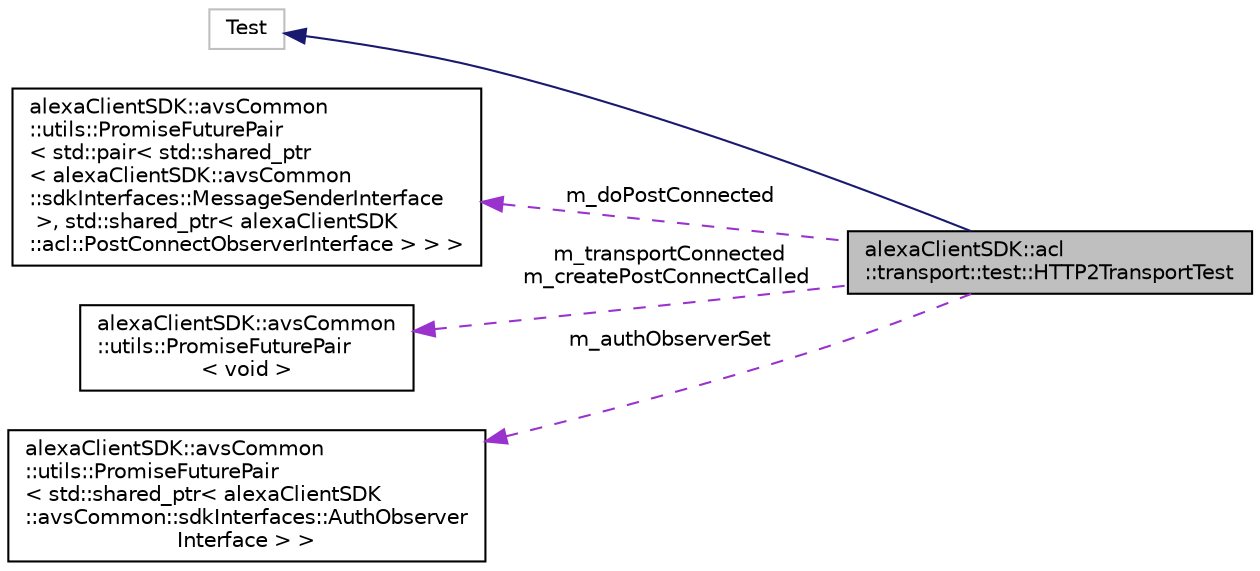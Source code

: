 digraph "alexaClientSDK::acl::transport::test::HTTP2TransportTest"
{
 // LATEX_PDF_SIZE
  edge [fontname="Helvetica",fontsize="10",labelfontname="Helvetica",labelfontsize="10"];
  node [fontname="Helvetica",fontsize="10",shape=record];
  rankdir="LR";
  Node1 [label="alexaClientSDK::acl\l::transport::test::HTTP2TransportTest",height=0.2,width=0.4,color="black", fillcolor="grey75", style="filled", fontcolor="black",tooltip="Test harness for HTTP2Transport class."];
  Node2 -> Node1 [dir="back",color="midnightblue",fontsize="10",style="solid",fontname="Helvetica"];
  Node2 [label="Test",height=0.2,width=0.4,color="grey75", fillcolor="white", style="filled",tooltip=" "];
  Node3 -> Node1 [dir="back",color="darkorchid3",fontsize="10",style="dashed",label=" m_doPostConnected" ,fontname="Helvetica"];
  Node3 [label="alexaClientSDK::avsCommon\l::utils::PromiseFuturePair\l\< std::pair\< std::shared_ptr\l\< alexaClientSDK::avsCommon\l::sdkInterfaces::MessageSenderInterface\l \>, std::shared_ptr\< alexaClientSDK\l::acl::PostConnectObserverInterface \> \> \>",height=0.2,width=0.4,color="black", fillcolor="white", style="filled",URL="$classalexa_client_s_d_k_1_1avs_common_1_1utils_1_1_promise_future_pair.html",tooltip=" "];
  Node4 -> Node1 [dir="back",color="darkorchid3",fontsize="10",style="dashed",label=" m_transportConnected\nm_createPostConnectCalled" ,fontname="Helvetica"];
  Node4 [label="alexaClientSDK::avsCommon\l::utils::PromiseFuturePair\l\< void \>",height=0.2,width=0.4,color="black", fillcolor="white", style="filled",URL="$classalexa_client_s_d_k_1_1avs_common_1_1utils_1_1_promise_future_pair_3_01void_01_4.html",tooltip=" "];
  Node5 -> Node1 [dir="back",color="darkorchid3",fontsize="10",style="dashed",label=" m_authObserverSet" ,fontname="Helvetica"];
  Node5 [label="alexaClientSDK::avsCommon\l::utils::PromiseFuturePair\l\< std::shared_ptr\< alexaClientSDK\l::avsCommon::sdkInterfaces::AuthObserver\lInterface \> \>",height=0.2,width=0.4,color="black", fillcolor="white", style="filled",URL="$classalexa_client_s_d_k_1_1avs_common_1_1utils_1_1_promise_future_pair.html",tooltip=" "];
}
